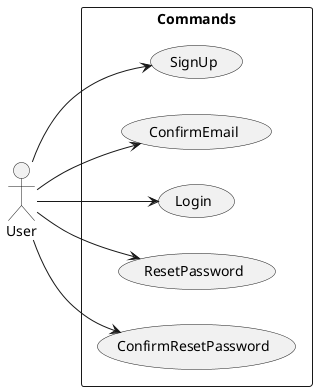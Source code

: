 @startuml
'https://plantuml.com/use-case-diagram
left to right direction

actor User


rectangle Commands {
    usecase SignUp
    usecase ConfirmEmail
    usecase Login
    usecase ResetPassword
    usecase ConfirmResetPassword
}


User --> SignUp
User --> ConfirmEmail
User --> Login
User --> ResetPassword
User --> ConfirmResetPassword

@enduml
